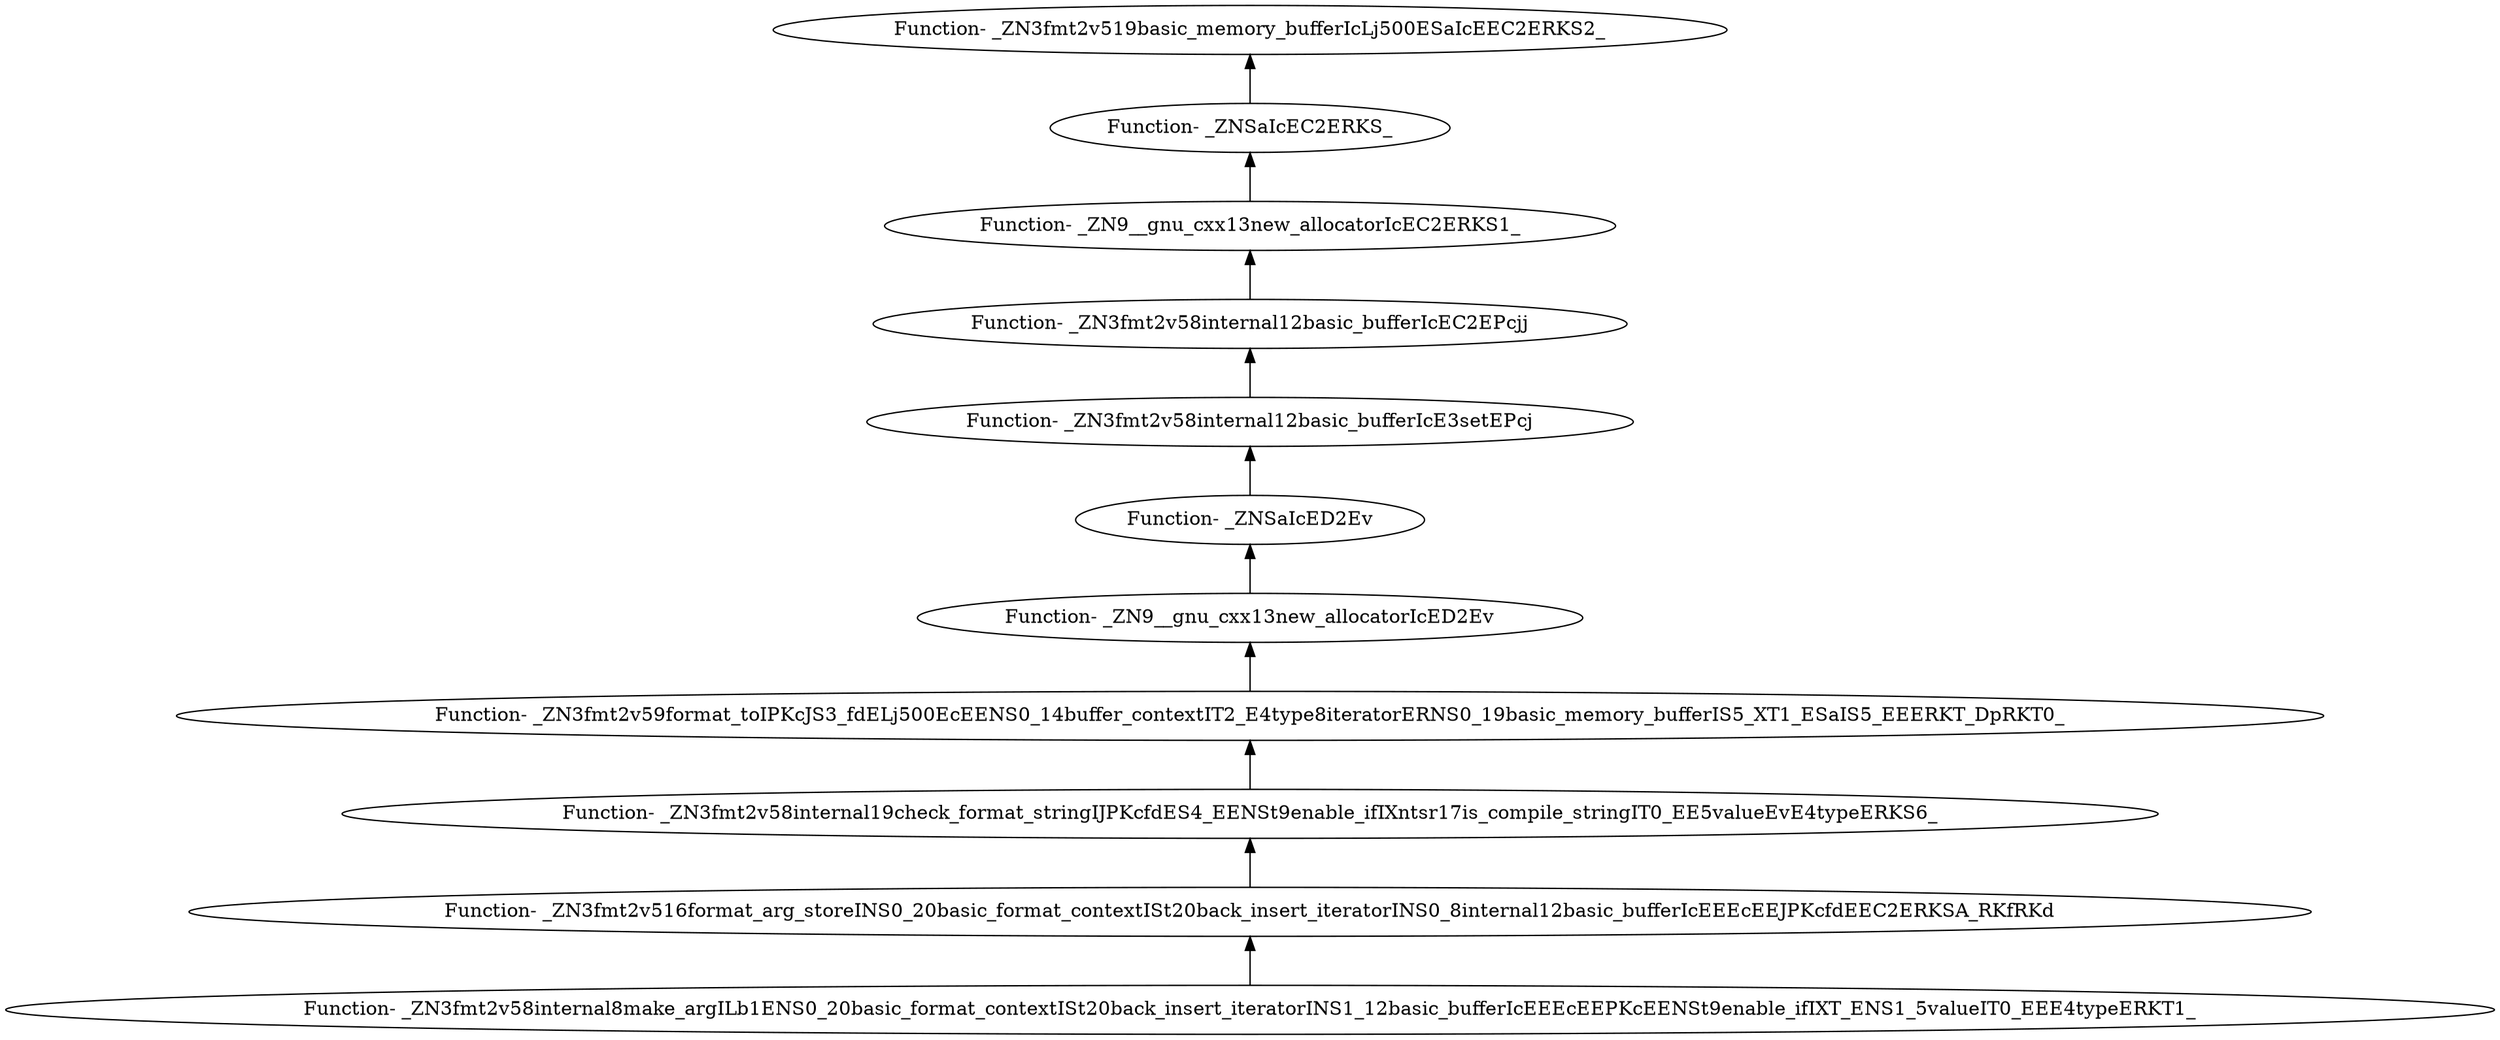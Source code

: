 digraph {
	"Function- _ZN3fmt2v58internal8make_argILb1ENS0_20basic_format_contextISt20back_insert_iteratorINS1_12basic_bufferIcEEEcEEPKcEENSt9enable_ifIXT_ENS1_5valueIT0_EEE4typeERKT1_"
	"Function- _ZN3fmt2v516format_arg_storeINS0_20basic_format_contextISt20back_insert_iteratorINS0_8internal12basic_bufferIcEEEcEEJPKcfdEEC2ERKSA_RKfRKd"
	"Function- _ZN3fmt2v516format_arg_storeINS0_20basic_format_contextISt20back_insert_iteratorINS0_8internal12basic_bufferIcEEEcEEJPKcfdEEC2ERKSA_RKfRKd" -> "Function- _ZN3fmt2v58internal8make_argILb1ENS0_20basic_format_contextISt20back_insert_iteratorINS1_12basic_bufferIcEEEcEEPKcEENSt9enable_ifIXT_ENS1_5valueIT0_EEE4typeERKT1_" [dir=back]
	"Function- _ZN3fmt2v58internal19check_format_stringIJPKcfdES4_EENSt9enable_ifIXntsr17is_compile_stringIT0_EE5valueEvE4typeERKS6_"
	"Function- _ZN3fmt2v58internal19check_format_stringIJPKcfdES4_EENSt9enable_ifIXntsr17is_compile_stringIT0_EE5valueEvE4typeERKS6_" -> "Function- _ZN3fmt2v516format_arg_storeINS0_20basic_format_contextISt20back_insert_iteratorINS0_8internal12basic_bufferIcEEEcEEJPKcfdEEC2ERKSA_RKfRKd" [dir=back]
	"Function- _ZN3fmt2v59format_toIPKcJS3_fdELj500EcEENS0_14buffer_contextIT2_E4type8iteratorERNS0_19basic_memory_bufferIS5_XT1_ESaIS5_EEERKT_DpRKT0_"
	"Function- _ZN3fmt2v59format_toIPKcJS3_fdELj500EcEENS0_14buffer_contextIT2_E4type8iteratorERNS0_19basic_memory_bufferIS5_XT1_ESaIS5_EEERKT_DpRKT0_" -> "Function- _ZN3fmt2v58internal19check_format_stringIJPKcfdES4_EENSt9enable_ifIXntsr17is_compile_stringIT0_EE5valueEvE4typeERKS6_" [dir=back]
	"Function- _ZN9__gnu_cxx13new_allocatorIcED2Ev"
	"Function- _ZN9__gnu_cxx13new_allocatorIcED2Ev" -> "Function- _ZN3fmt2v59format_toIPKcJS3_fdELj500EcEENS0_14buffer_contextIT2_E4type8iteratorERNS0_19basic_memory_bufferIS5_XT1_ESaIS5_EEERKT_DpRKT0_" [dir=back]
	"Function- _ZNSaIcED2Ev"
	"Function- _ZNSaIcED2Ev" -> "Function- _ZN9__gnu_cxx13new_allocatorIcED2Ev" [dir=back]
	"Function- _ZN3fmt2v58internal12basic_bufferIcE3setEPcj"
	"Function- _ZN3fmt2v58internal12basic_bufferIcE3setEPcj" -> "Function- _ZNSaIcED2Ev" [dir=back]
	"Function- _ZN3fmt2v58internal12basic_bufferIcEC2EPcjj"
	"Function- _ZN3fmt2v58internal12basic_bufferIcEC2EPcjj" -> "Function- _ZN3fmt2v58internal12basic_bufferIcE3setEPcj" [dir=back]
	"Function- _ZN9__gnu_cxx13new_allocatorIcEC2ERKS1_"
	"Function- _ZN9__gnu_cxx13new_allocatorIcEC2ERKS1_" -> "Function- _ZN3fmt2v58internal12basic_bufferIcEC2EPcjj" [dir=back]
	"Function- _ZNSaIcEC2ERKS_"
	"Function- _ZNSaIcEC2ERKS_" -> "Function- _ZN9__gnu_cxx13new_allocatorIcEC2ERKS1_" [dir=back]
	"Function- _ZN3fmt2v519basic_memory_bufferIcLj500ESaIcEEC2ERKS2_"
	"Function- _ZN3fmt2v519basic_memory_bufferIcLj500ESaIcEEC2ERKS2_" -> "Function- _ZNSaIcEC2ERKS_" [dir=back]
}
